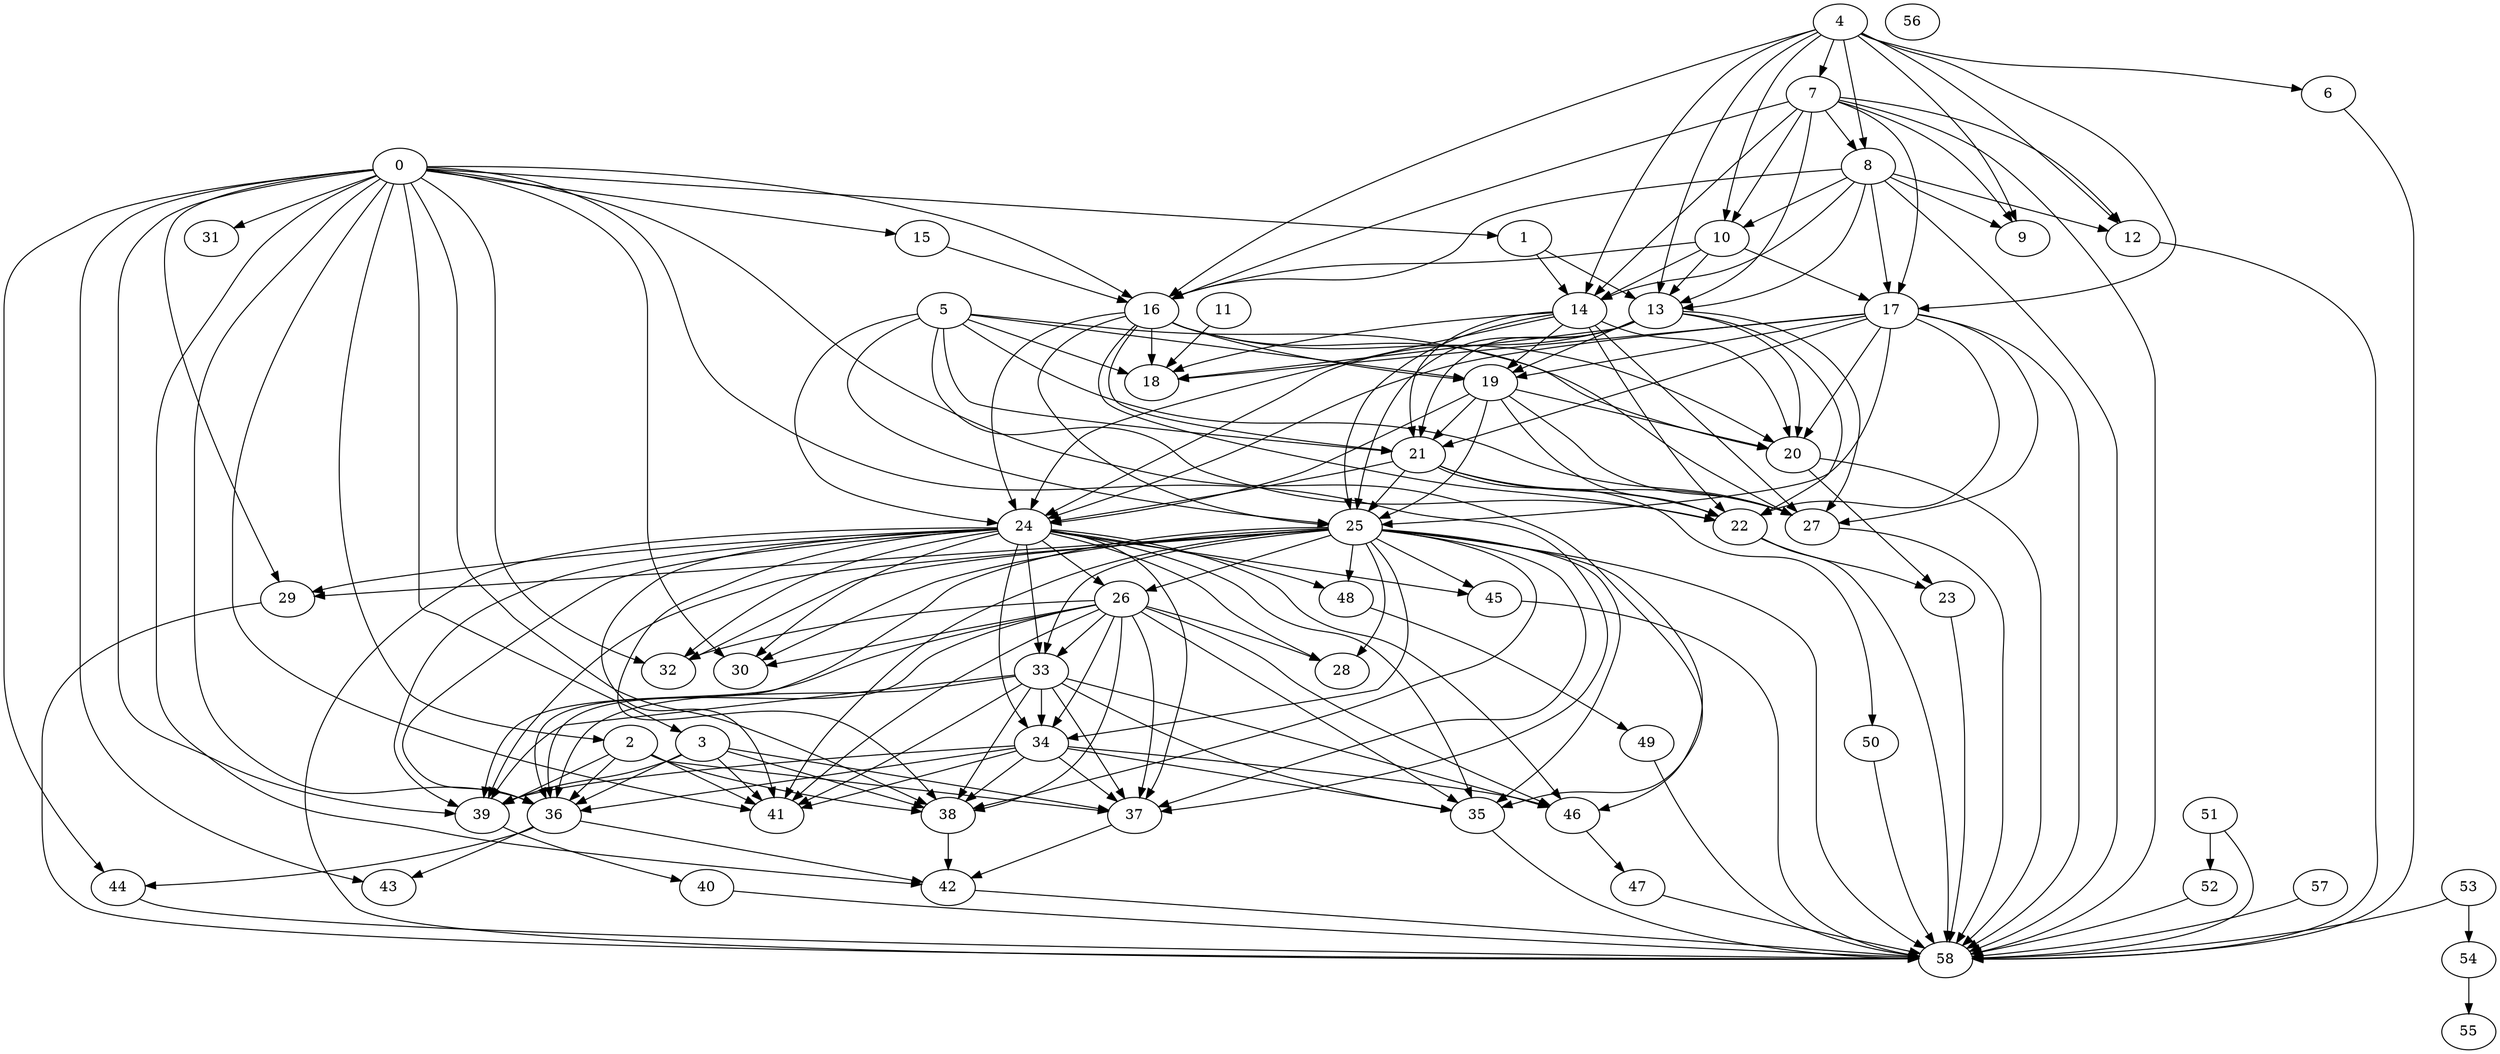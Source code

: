 strict digraph "G" {
0 [weight=4];
1 [weight=1];
2 [weight=3];
3 [weight=2];
15 [weight=1];
31 [weight=3];
44 [weight=2];
35 [weight=5];
16 [weight=2];
29 [weight=3];
32 [weight=4];
30 [weight=3];
37 [weight=3];
41 [weight=2];
38 [weight=3];
36 [weight=3];
43 [weight=3];
39 [weight=3];
42 [weight=3];
14 [weight=4];
13 [weight=4];
58 [weight=3];
47 [weight=1];
51 [weight=4];
52 [weight=4];
4 [weight=3];
6 [weight=3];
7 [weight=3];
8 [weight=4];
9 [weight=5];
12 [weight=2];
10 [weight=3];
17 [weight=3];
5 [weight=2];
18 [weight=4];
19 [weight=4];
20 [weight=3];
21 [weight=4];
24 [weight=3];
25 [weight=3];
22 [weight=2];
27 [weight=1];
11 [weight=2];
23 [weight=3];
50 [weight=4];
48 [weight=2];
45 [weight=2];
26 [weight=2];
28 [weight=3];
33 [weight=6];
34 [weight=3];
46 [weight=5];
49 [weight=4];
40 [weight=4];
53 [weight=2];
54 [weight=3];
55 [weight=5];
56 [weight=5];
57 [weight=4];
0 -> 1 [size=3];
0 -> 2 [size=2];
0 -> 3 [size=3];
0 -> 15 [size=4];
0 -> 31 [size=1];
0 -> 44 [size=3];
0 -> 35 [size=2];
0 -> 16 [size=1];
0 -> 29 [size=2];
0 -> 32 [size=2];
0 -> 30 [size=3];
0 -> 37 [size=2];
0 -> 41 [size=3];
0 -> 38 [size=3];
0 -> 36 [size=3];
0 -> 43 [size=2];
0 -> 39 [size=2];
0 -> 42 [size=3];
1 -> 14 [size=3];
1 -> 13 [size=1];
2 -> 37 [size=4];
2 -> 41 [size=1];
2 -> 38 [size=2];
2 -> 36 [size=2];
2 -> 39 [size=3];
3 -> 37 [size=1];
3 -> 41 [size=4];
3 -> 38 [size=2];
3 -> 36 [size=3];
3 -> 39 [size=1];
15 -> 16 [size=2];
44 -> 58 [size=3];
35 -> 58 [size=3];
16 -> 18 [size=1];
16 -> 19 [size=2];
16 -> 20 [size=2];
16 -> 21 [size=2];
16 -> 24 [size=3];
16 -> 25 [size=3];
16 -> 22 [size=2];
16 -> 27 [size=3];
29 -> 58 [size=3];
37 -> 42 [size=1];
38 -> 42 [size=2];
36 -> 44 [size=1];
36 -> 43 [size=3];
36 -> 42 [size=2];
39 -> 40 [size=3];
42 -> 58 [size=2];
14 -> 18 [size=4];
14 -> 19 [size=2];
14 -> 20 [size=2];
14 -> 21 [size=2];
14 -> 24 [size=3];
14 -> 25 [size=2];
14 -> 22 [size=3];
14 -> 27 [size=2];
13 -> 18 [size=2];
13 -> 19 [size=2];
13 -> 20 [size=4];
13 -> 21 [size=2];
13 -> 24 [size=3];
13 -> 25 [size=3];
13 -> 22 [size=2];
13 -> 27 [size=4];
47 -> 58 [size=2];
51 -> 52 [size=3];
51 -> 58 [size=1];
52 -> 58 [size=3];
4 -> 6 [size=4];
4 -> 7 [size=3];
4 -> 8 [size=2];
4 -> 9 [size=4];
4 -> 12 [size=3];
4 -> 10 [size=2];
4 -> 16 [size=3];
4 -> 14 [size=2];
4 -> 17 [size=3];
4 -> 13 [size=2];
6 -> 58 [size=1];
7 -> 8 [size=1];
7 -> 9 [size=2];
7 -> 12 [size=3];
7 -> 10 [size=2];
7 -> 16 [size=1];
7 -> 14 [size=2];
7 -> 17 [size=4];
7 -> 13 [size=3];
7 -> 58 [size=2];
8 -> 9 [size=2];
8 -> 12 [size=1];
8 -> 10 [size=2];
8 -> 16 [size=4];
8 -> 14 [size=5];
8 -> 17 [size=2];
8 -> 13 [size=3];
8 -> 58 [size=3];
12 -> 58 [size=4];
10 -> 16 [size=4];
10 -> 14 [size=2];
10 -> 17 [size=3];
10 -> 13 [size=1];
17 -> 18 [size=2];
17 -> 19 [size=4];
17 -> 20 [size=3];
17 -> 21 [size=3];
17 -> 24 [size=3];
17 -> 25 [size=1];
17 -> 22 [size=3];
17 -> 27 [size=2];
17 -> 58 [size=2];
5 -> 18 [size=3];
5 -> 19 [size=2];
5 -> 20 [size=4];
5 -> 21 [size=3];
5 -> 24 [size=3];
5 -> 25 [size=3];
5 -> 22 [size=4];
5 -> 27 [size=4];
19 -> 20 [size=3];
19 -> 21 [size=4];
19 -> 24 [size=3];
19 -> 25 [size=1];
19 -> 22 [size=2];
19 -> 27 [size=2];
20 -> 23 [size=3];
20 -> 58 [size=3];
21 -> 50 [size=3];
21 -> 24 [size=2];
21 -> 25 [size=2];
21 -> 22 [size=2];
21 -> 27 [size=2];
24 -> 35 [size=2];
24 -> 48 [size=2];
24 -> 29 [size=2];
24 -> 45 [size=3];
24 -> 26 [size=3];
24 -> 32 [size=2];
24 -> 28 [size=3];
24 -> 30 [size=2];
24 -> 33 [size=2];
24 -> 34 [size=1];
24 -> 46 [size=2];
24 -> 37 [size=4];
24 -> 41 [size=3];
24 -> 38 [size=4];
24 -> 36 [size=3];
24 -> 39 [size=1];
24 -> 58 [size=1];
25 -> 35 [size=1];
25 -> 48 [size=3];
25 -> 29 [size=2];
25 -> 45 [size=4];
25 -> 26 [size=1];
25 -> 32 [size=3];
25 -> 28 [size=1];
25 -> 30 [size=2];
25 -> 33 [size=2];
25 -> 34 [size=4];
25 -> 46 [size=3];
25 -> 37 [size=4];
25 -> 41 [size=3];
25 -> 38 [size=2];
25 -> 36 [size=4];
25 -> 39 [size=2];
25 -> 58 [size=3];
22 -> 23 [size=3];
22 -> 58 [size=2];
27 -> 58 [size=3];
11 -> 18 [size=3];
23 -> 58 [size=2];
50 -> 58 [size=2];
48 -> 49 [size=2];
45 -> 58 [size=2];
26 -> 35 [size=4];
26 -> 32 [size=4];
26 -> 28 [size=2];
26 -> 30 [size=3];
26 -> 33 [size=1];
26 -> 34 [size=3];
26 -> 46 [size=1];
26 -> 37 [size=2];
26 -> 41 [size=1];
26 -> 38 [size=4];
26 -> 36 [size=2];
26 -> 39 [size=3];
33 -> 35 [size=3];
33 -> 34 [size=3];
33 -> 46 [size=3];
33 -> 37 [size=3];
33 -> 41 [size=2];
33 -> 38 [size=3];
33 -> 36 [size=3];
33 -> 39 [size=1];
34 -> 35 [size=3];
34 -> 46 [size=3];
34 -> 37 [size=2];
34 -> 41 [size=2];
34 -> 38 [size=3];
34 -> 36 [size=2];
34 -> 39 [size=1];
46 -> 47 [size=4];
49 -> 58 [size=2];
40 -> 58 [size=1];
53 -> 54 [size=2];
53 -> 58 [size=1];
54 -> 55 [size=3];
57 -> 58 [size=2];
}
